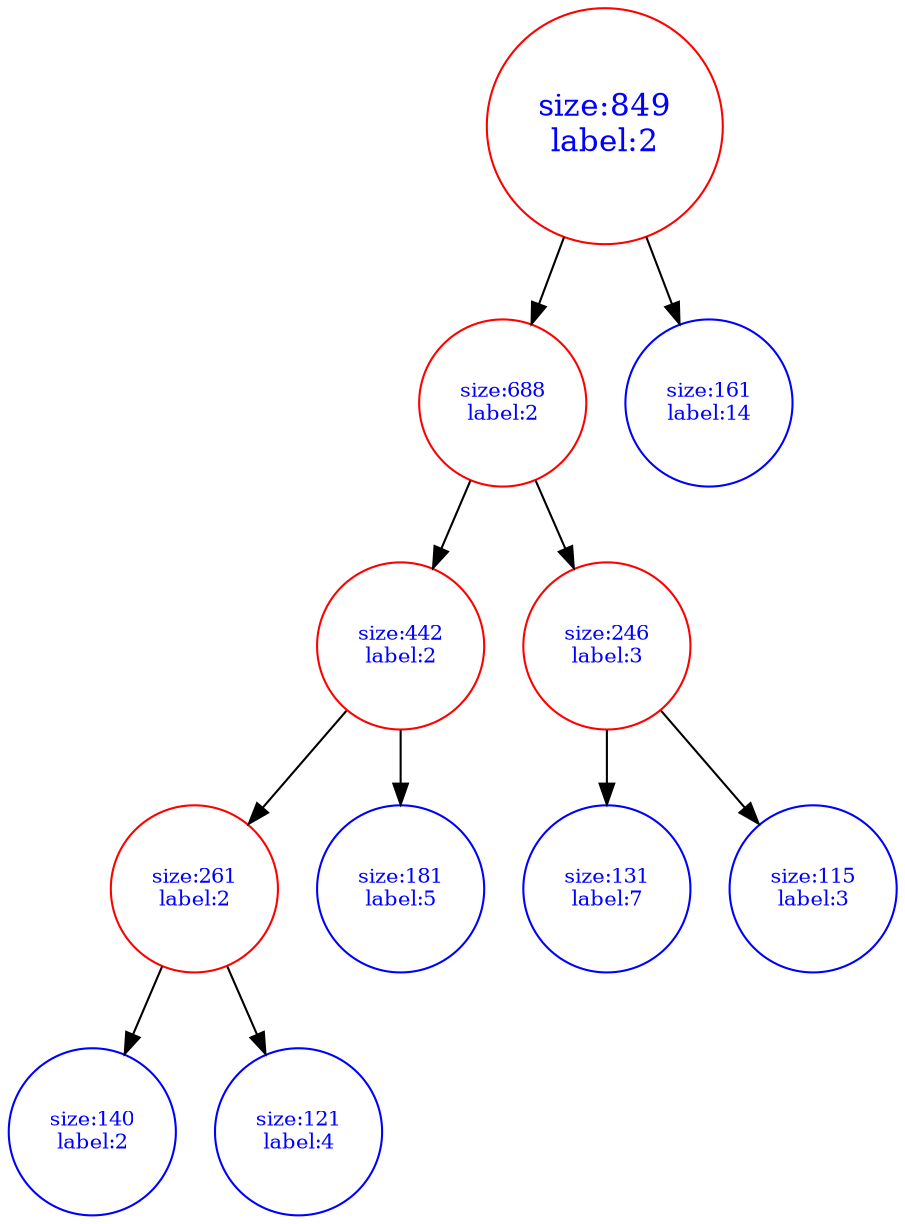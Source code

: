 digraph binaryTree{
    node[shape=circle,color=red,fontcolor=blue,fontsize=10];
    849->688;
    688->442;
    688->246;
    246->131;
    246->115;
    442->261;
    442->181;
    261->140;
    261->121;
    849->161;
    131[color=blue,label="size:131\nlabel:7"];
    161[color=blue,label="size:161\nlabel:14"];
    115[color=blue,label="size:115\nlabel:3"];
    181[color=blue,label="size:181\nlabel:5"];
    140[color=blue,label="size:140\nlabel:2"];
    121[color=blue,label="size:121\nlabel:4"];
    849[color=red,label="size:849\nlabel:2",fontsize=15];
    688[color=red,label="size:688\nlabel:2",frontsize=10];
    442[color=red,label="size:442\nlabel:2"];
    261[color=red,label="size:261\nlabel:2"];
    246[color=red,label="size:246\nlabel:3"];
}